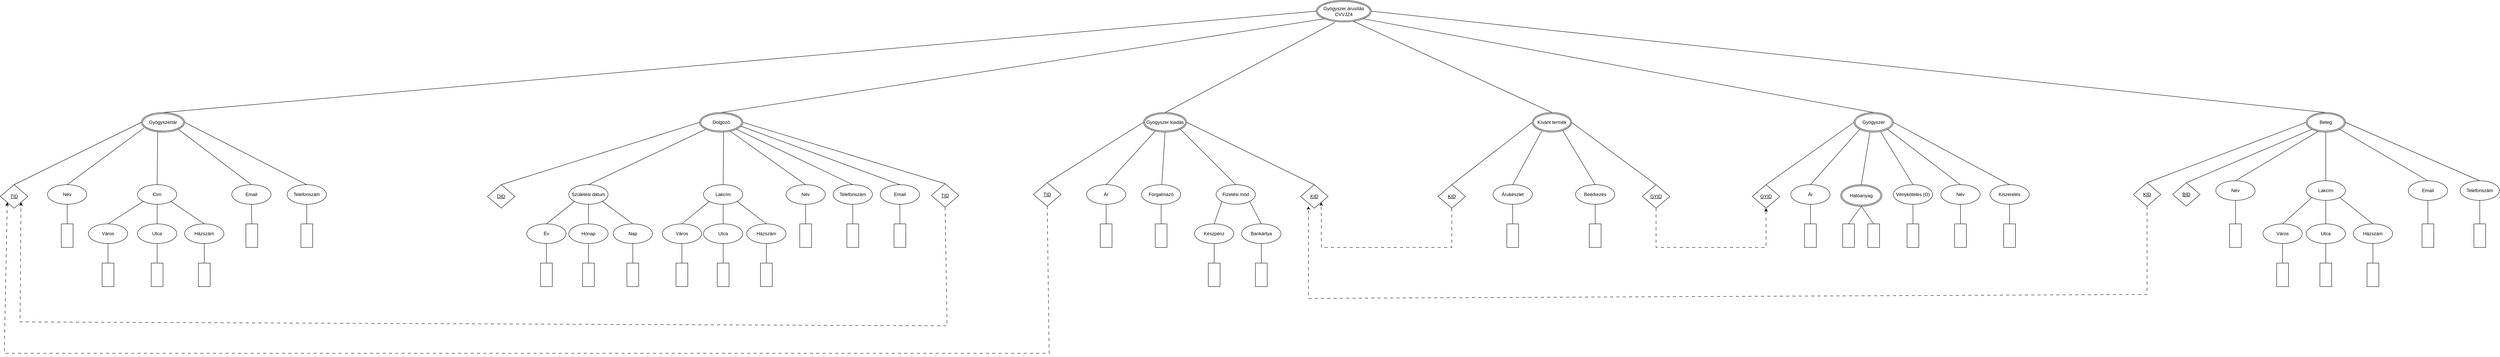<mxfile version="22.1.7" type="device">
  <diagram name="1 oldal" id="8LkljUQhf0ylwQG0Ks6U">
    <mxGraphModel dx="4653" dy="1933" grid="1" gridSize="10" guides="1" tooltips="1" connect="1" arrows="1" fold="1" page="1" pageScale="1" pageWidth="827" pageHeight="1169" math="0" shadow="0">
      <root>
        <mxCell id="0" />
        <mxCell id="1" parent="0" />
        <mxCell id="NftbI0_6HgrcF7RBl20k-10" value="&lt;u&gt;TID&lt;/u&gt;" style="rhombus;whiteSpace=wrap;html=1;" parent="1" vertex="1">
          <mxGeometry x="-2590" y="-400" width="70" height="60" as="geometry" />
        </mxCell>
        <mxCell id="NftbI0_6HgrcF7RBl20k-12" value="" style="endArrow=none;html=1;rounded=0;entryX=0;entryY=0.5;entryDx=0;entryDy=0;exitX=0.5;exitY=0;exitDx=0;exitDy=0;" parent="1" source="NftbI0_6HgrcF7RBl20k-10" target="2uku2zwoGmsb806yWQ0h-8" edge="1">
          <mxGeometry width="50" height="50" relative="1" as="geometry">
            <mxPoint x="-2180" y="-355" as="sourcePoint" />
            <mxPoint x="-2141" y="-782.5" as="targetPoint" />
          </mxGeometry>
        </mxCell>
        <mxCell id="NftbI0_6HgrcF7RBl20k-13" value="Név" style="ellipse;whiteSpace=wrap;html=1;" parent="1" vertex="1">
          <mxGeometry x="-2470" y="-400" width="100" height="50" as="geometry" />
        </mxCell>
        <mxCell id="NftbI0_6HgrcF7RBl20k-14" value="" style="endArrow=none;html=1;rounded=0;entryX=0.059;entryY=0.79;entryDx=0;entryDy=0;exitX=0.5;exitY=0;exitDx=0;exitDy=0;entryPerimeter=0;" parent="1" source="NftbI0_6HgrcF7RBl20k-13" target="2uku2zwoGmsb806yWQ0h-8" edge="1">
          <mxGeometry width="50" height="50" relative="1" as="geometry">
            <mxPoint x="-2180" y="-355" as="sourcePoint" />
            <mxPoint x="-2120.497" y="-763.055" as="targetPoint" />
          </mxGeometry>
        </mxCell>
        <mxCell id="NftbI0_6HgrcF7RBl20k-15" value="" style="rounded=0;whiteSpace=wrap;html=1;" parent="1" vertex="1">
          <mxGeometry x="-2435" y="-300" width="30" height="60" as="geometry" />
        </mxCell>
        <mxCell id="NftbI0_6HgrcF7RBl20k-16" value="" style="endArrow=none;html=1;rounded=0;entryX=0.5;entryY=1;entryDx=0;entryDy=0;exitX=0.5;exitY=0;exitDx=0;exitDy=0;" parent="1" source="NftbI0_6HgrcF7RBl20k-15" target="NftbI0_6HgrcF7RBl20k-13" edge="1">
          <mxGeometry width="50" height="50" relative="1" as="geometry">
            <mxPoint x="-2285" y="-220" as="sourcePoint" />
            <mxPoint x="-2235" y="-270" as="targetPoint" />
          </mxGeometry>
        </mxCell>
        <mxCell id="NftbI0_6HgrcF7RBl20k-17" value="Cím" style="ellipse;whiteSpace=wrap;html=1;" parent="1" vertex="1">
          <mxGeometry x="-2241" y="-400" width="100" height="50" as="geometry" />
        </mxCell>
        <mxCell id="NftbI0_6HgrcF7RBl20k-18" value="" style="endArrow=none;html=1;rounded=0;exitX=0.5;exitY=0;exitDx=0;exitDy=0;entryX=0.377;entryY=0.99;entryDx=0;entryDy=0;entryPerimeter=0;" parent="1" source="NftbI0_6HgrcF7RBl20k-17" target="2uku2zwoGmsb806yWQ0h-8" edge="1">
          <mxGeometry width="50" height="50" relative="1" as="geometry">
            <mxPoint x="-2120" y="-335" as="sourcePoint" />
            <mxPoint x="-2079.563" y="-755.207" as="targetPoint" />
          </mxGeometry>
        </mxCell>
        <mxCell id="NftbI0_6HgrcF7RBl20k-19" value="Házszám" style="ellipse;whiteSpace=wrap;html=1;" parent="1" vertex="1">
          <mxGeometry x="-2121" y="-300" width="100" height="50" as="geometry" />
        </mxCell>
        <mxCell id="NftbI0_6HgrcF7RBl20k-20" value="Utca" style="ellipse;whiteSpace=wrap;html=1;" parent="1" vertex="1">
          <mxGeometry x="-2241" y="-300" width="100" height="50" as="geometry" />
        </mxCell>
        <mxCell id="NftbI0_6HgrcF7RBl20k-21" value="Város" style="ellipse;whiteSpace=wrap;html=1;" parent="1" vertex="1">
          <mxGeometry x="-2366" y="-300" width="100" height="50" as="geometry" />
        </mxCell>
        <mxCell id="NftbI0_6HgrcF7RBl20k-22" value="" style="endArrow=none;html=1;rounded=0;entryX=0;entryY=1;entryDx=0;entryDy=0;exitX=0.5;exitY=0;exitDx=0;exitDy=0;" parent="1" source="NftbI0_6HgrcF7RBl20k-21" target="NftbI0_6HgrcF7RBl20k-17" edge="1">
          <mxGeometry width="50" height="50" relative="1" as="geometry">
            <mxPoint x="-2191" y="-230" as="sourcePoint" />
            <mxPoint x="-2141" y="-280" as="targetPoint" />
          </mxGeometry>
        </mxCell>
        <mxCell id="NftbI0_6HgrcF7RBl20k-23" value="" style="endArrow=none;html=1;rounded=0;entryX=1;entryY=1;entryDx=0;entryDy=0;exitX=0.5;exitY=0;exitDx=0;exitDy=0;" parent="1" source="NftbI0_6HgrcF7RBl20k-19" target="NftbI0_6HgrcF7RBl20k-17" edge="1">
          <mxGeometry width="50" height="50" relative="1" as="geometry">
            <mxPoint x="-2191" y="-230" as="sourcePoint" />
            <mxPoint x="-2141" y="-280" as="targetPoint" />
          </mxGeometry>
        </mxCell>
        <mxCell id="NftbI0_6HgrcF7RBl20k-24" value="" style="endArrow=none;html=1;rounded=0;entryX=0.5;entryY=1;entryDx=0;entryDy=0;exitX=0.5;exitY=0;exitDx=0;exitDy=0;" parent="1" source="NftbI0_6HgrcF7RBl20k-20" target="NftbI0_6HgrcF7RBl20k-17" edge="1">
          <mxGeometry width="50" height="50" relative="1" as="geometry">
            <mxPoint x="-2191" y="-230" as="sourcePoint" />
            <mxPoint x="-2141" y="-280" as="targetPoint" />
          </mxGeometry>
        </mxCell>
        <mxCell id="NftbI0_6HgrcF7RBl20k-25" value="" style="rounded=0;whiteSpace=wrap;html=1;" parent="1" vertex="1">
          <mxGeometry x="-2331" y="-200" width="30" height="60" as="geometry" />
        </mxCell>
        <mxCell id="NftbI0_6HgrcF7RBl20k-26" value="" style="rounded=0;whiteSpace=wrap;html=1;" parent="1" vertex="1">
          <mxGeometry x="-2086" y="-200" width="30" height="60" as="geometry" />
        </mxCell>
        <mxCell id="NftbI0_6HgrcF7RBl20k-27" value="" style="rounded=0;whiteSpace=wrap;html=1;" parent="1" vertex="1">
          <mxGeometry x="-2206" y="-200" width="30" height="60" as="geometry" />
        </mxCell>
        <mxCell id="NftbI0_6HgrcF7RBl20k-28" value="" style="endArrow=none;html=1;rounded=0;exitX=0.5;exitY=0;exitDx=0;exitDy=0;entryX=0.5;entryY=1;entryDx=0;entryDy=0;" parent="1" source="NftbI0_6HgrcF7RBl20k-25" target="NftbI0_6HgrcF7RBl20k-21" edge="1">
          <mxGeometry width="50" height="50" relative="1" as="geometry">
            <mxPoint x="-2191" y="-230" as="sourcePoint" />
            <mxPoint x="-2141" y="-280" as="targetPoint" />
          </mxGeometry>
        </mxCell>
        <mxCell id="NftbI0_6HgrcF7RBl20k-29" value="" style="endArrow=none;html=1;rounded=0;exitX=0.5;exitY=0;exitDx=0;exitDy=0;entryX=0.5;entryY=1;entryDx=0;entryDy=0;" parent="1" source="NftbI0_6HgrcF7RBl20k-27" target="NftbI0_6HgrcF7RBl20k-20" edge="1">
          <mxGeometry width="50" height="50" relative="1" as="geometry">
            <mxPoint x="-2191" y="-230" as="sourcePoint" />
            <mxPoint x="-2141" y="-280" as="targetPoint" />
          </mxGeometry>
        </mxCell>
        <mxCell id="NftbI0_6HgrcF7RBl20k-30" value="" style="endArrow=none;html=1;rounded=0;entryX=0.5;entryY=1;entryDx=0;entryDy=0;exitX=0.5;exitY=0;exitDx=0;exitDy=0;" parent="1" source="NftbI0_6HgrcF7RBl20k-26" target="NftbI0_6HgrcF7RBl20k-19" edge="1">
          <mxGeometry width="50" height="50" relative="1" as="geometry">
            <mxPoint x="-2191" y="-230" as="sourcePoint" />
            <mxPoint x="-2141" y="-280" as="targetPoint" />
          </mxGeometry>
        </mxCell>
        <mxCell id="NftbI0_6HgrcF7RBl20k-31" value="Email" style="ellipse;whiteSpace=wrap;html=1;" parent="1" vertex="1">
          <mxGeometry x="-2001" y="-400" width="100" height="50" as="geometry" />
        </mxCell>
        <mxCell id="NftbI0_6HgrcF7RBl20k-32" value="" style="rounded=0;whiteSpace=wrap;html=1;" parent="1" vertex="1">
          <mxGeometry x="-1965" y="-300" width="30" height="60" as="geometry" />
        </mxCell>
        <mxCell id="NftbI0_6HgrcF7RBl20k-33" value="" style="endArrow=none;html=1;rounded=0;entryX=0.5;entryY=1;entryDx=0;entryDy=0;exitX=0.5;exitY=0;exitDx=0;exitDy=0;" parent="1" source="NftbI0_6HgrcF7RBl20k-32" target="NftbI0_6HgrcF7RBl20k-31" edge="1">
          <mxGeometry width="50" height="50" relative="1" as="geometry">
            <mxPoint x="-2110" y="-360" as="sourcePoint" />
            <mxPoint x="-2060" y="-410" as="targetPoint" />
          </mxGeometry>
        </mxCell>
        <mxCell id="NftbI0_6HgrcF7RBl20k-34" value="" style="endArrow=none;html=1;rounded=0;entryX=1;entryY=1;entryDx=0;entryDy=0;exitX=0.5;exitY=0;exitDx=0;exitDy=0;" parent="1" source="NftbI0_6HgrcF7RBl20k-31" target="2uku2zwoGmsb806yWQ0h-8" edge="1">
          <mxGeometry width="50" height="50" relative="1" as="geometry">
            <mxPoint x="-1990" y="-355" as="sourcePoint" />
            <mxPoint x="-2021.503" y="-763.055" as="targetPoint" />
          </mxGeometry>
        </mxCell>
        <mxCell id="NftbI0_6HgrcF7RBl20k-35" value="Telefonszám" style="ellipse;whiteSpace=wrap;html=1;" parent="1" vertex="1">
          <mxGeometry x="-1860" y="-400" width="100" height="50" as="geometry" />
        </mxCell>
        <mxCell id="NftbI0_6HgrcF7RBl20k-36" value="" style="rounded=0;whiteSpace=wrap;html=1;" parent="1" vertex="1">
          <mxGeometry x="-1825" y="-300" width="30" height="60" as="geometry" />
        </mxCell>
        <mxCell id="NftbI0_6HgrcF7RBl20k-37" value="" style="endArrow=none;html=1;rounded=0;entryX=0.5;entryY=1;entryDx=0;entryDy=0;exitX=0.5;exitY=0;exitDx=0;exitDy=0;" parent="1" source="NftbI0_6HgrcF7RBl20k-36" target="NftbI0_6HgrcF7RBl20k-35" edge="1">
          <mxGeometry width="50" height="50" relative="1" as="geometry">
            <mxPoint x="-1970" y="-360" as="sourcePoint" />
            <mxPoint x="-1920" y="-410" as="targetPoint" />
          </mxGeometry>
        </mxCell>
        <mxCell id="NftbI0_6HgrcF7RBl20k-38" value="" style="endArrow=none;html=1;rounded=0;exitX=0.5;exitY=0;exitDx=0;exitDy=0;entryX=1;entryY=0.5;entryDx=0;entryDy=0;" parent="1" source="NftbI0_6HgrcF7RBl20k-35" target="2uku2zwoGmsb806yWQ0h-8" edge="1">
          <mxGeometry width="50" height="50" relative="1" as="geometry">
            <mxPoint x="-1820" y="-390" as="sourcePoint" />
            <mxPoint x="-2001" y="-782.5" as="targetPoint" />
          </mxGeometry>
        </mxCell>
        <mxCell id="NftbI0_6HgrcF7RBl20k-66" value="&lt;u&gt;DID&lt;/u&gt;" style="rhombus;whiteSpace=wrap;html=1;" parent="1" vertex="1">
          <mxGeometry x="-1350" y="-400" width="70" height="60" as="geometry" />
        </mxCell>
        <mxCell id="NftbI0_6HgrcF7RBl20k-67" value="Születési dátum" style="ellipse;whiteSpace=wrap;html=1;" parent="1" vertex="1">
          <mxGeometry x="-1143" y="-400" width="100" height="50" as="geometry" />
        </mxCell>
        <mxCell id="NftbI0_6HgrcF7RBl20k-68" value="Nap" style="ellipse;whiteSpace=wrap;html=1;" parent="1" vertex="1">
          <mxGeometry x="-1030" y="-300" width="100" height="50" as="geometry" />
        </mxCell>
        <mxCell id="NftbI0_6HgrcF7RBl20k-69" value="Hónap" style="ellipse;whiteSpace=wrap;html=1;" parent="1" vertex="1">
          <mxGeometry x="-1143" y="-300" width="100" height="50" as="geometry" />
        </mxCell>
        <mxCell id="NftbI0_6HgrcF7RBl20k-70" value="Év" style="ellipse;whiteSpace=wrap;html=1;" parent="1" vertex="1">
          <mxGeometry x="-1250" y="-300" width="100" height="50" as="geometry" />
        </mxCell>
        <mxCell id="NftbI0_6HgrcF7RBl20k-71" value="" style="endArrow=none;html=1;rounded=0;entryX=0.5;entryY=1;entryDx=0;entryDy=0;exitX=0.5;exitY=0;exitDx=0;exitDy=0;" parent="1" source="NftbI0_6HgrcF7RBl20k-77" target="NftbI0_6HgrcF7RBl20k-68" edge="1">
          <mxGeometry width="50" height="50" relative="1" as="geometry">
            <mxPoint x="-1073" y="-393.5" as="sourcePoint" />
            <mxPoint x="-1023" y="-443.5" as="targetPoint" />
          </mxGeometry>
        </mxCell>
        <mxCell id="NftbI0_6HgrcF7RBl20k-72" value="" style="endArrow=none;html=1;rounded=0;entryX=0;entryY=1;entryDx=0;entryDy=0;exitX=0.5;exitY=0;exitDx=0;exitDy=0;" parent="1" source="NftbI0_6HgrcF7RBl20k-70" target="NftbI0_6HgrcF7RBl20k-67" edge="1">
          <mxGeometry width="50" height="50" relative="1" as="geometry">
            <mxPoint x="-1073" y="-393.5" as="sourcePoint" />
            <mxPoint x="-1023" y="-443.5" as="targetPoint" />
          </mxGeometry>
        </mxCell>
        <mxCell id="NftbI0_6HgrcF7RBl20k-73" value="" style="endArrow=none;html=1;rounded=0;entryX=1;entryY=1;entryDx=0;entryDy=0;exitX=0.5;exitY=0;exitDx=0;exitDy=0;" parent="1" source="NftbI0_6HgrcF7RBl20k-68" target="NftbI0_6HgrcF7RBl20k-67" edge="1">
          <mxGeometry width="50" height="50" relative="1" as="geometry">
            <mxPoint x="-1073" y="-393.5" as="sourcePoint" />
            <mxPoint x="-1023" y="-443.5" as="targetPoint" />
          </mxGeometry>
        </mxCell>
        <mxCell id="NftbI0_6HgrcF7RBl20k-74" value="" style="endArrow=none;html=1;rounded=0;entryX=0.5;entryY=1;entryDx=0;entryDy=0;" parent="1" source="NftbI0_6HgrcF7RBl20k-69" target="NftbI0_6HgrcF7RBl20k-67" edge="1">
          <mxGeometry width="50" height="50" relative="1" as="geometry">
            <mxPoint x="-1073" y="-393.5" as="sourcePoint" />
            <mxPoint x="-1023" y="-443.5" as="targetPoint" />
          </mxGeometry>
        </mxCell>
        <mxCell id="NftbI0_6HgrcF7RBl20k-75" value="" style="rounded=0;whiteSpace=wrap;html=1;" parent="1" vertex="1">
          <mxGeometry x="-1215" y="-200" width="30" height="60" as="geometry" />
        </mxCell>
        <mxCell id="NftbI0_6HgrcF7RBl20k-76" value="" style="rounded=0;whiteSpace=wrap;html=1;" parent="1" vertex="1">
          <mxGeometry x="-1108" y="-200" width="30" height="60" as="geometry" />
        </mxCell>
        <mxCell id="NftbI0_6HgrcF7RBl20k-77" value="" style="rounded=0;whiteSpace=wrap;html=1;" parent="1" vertex="1">
          <mxGeometry x="-995" y="-200" width="30" height="60" as="geometry" />
        </mxCell>
        <mxCell id="NftbI0_6HgrcF7RBl20k-78" value="" style="endArrow=none;html=1;rounded=0;entryX=0.5;entryY=1;entryDx=0;entryDy=0;exitX=0.5;exitY=0;exitDx=0;exitDy=0;" parent="1" source="NftbI0_6HgrcF7RBl20k-76" target="NftbI0_6HgrcF7RBl20k-69" edge="1">
          <mxGeometry width="50" height="50" relative="1" as="geometry">
            <mxPoint x="-1023" y="-268.5" as="sourcePoint" />
            <mxPoint x="-1023" y="-313.5" as="targetPoint" />
          </mxGeometry>
        </mxCell>
        <mxCell id="NftbI0_6HgrcF7RBl20k-79" value="" style="endArrow=none;html=1;rounded=0;entryX=0.5;entryY=1;entryDx=0;entryDy=0;exitX=0.5;exitY=0;exitDx=0;exitDy=0;" parent="1" source="NftbI0_6HgrcF7RBl20k-75" target="NftbI0_6HgrcF7RBl20k-70" edge="1">
          <mxGeometry width="50" height="50" relative="1" as="geometry">
            <mxPoint x="-1023" y="-268.5" as="sourcePoint" />
            <mxPoint x="-1023" y="-313.5" as="targetPoint" />
          </mxGeometry>
        </mxCell>
        <mxCell id="NftbI0_6HgrcF7RBl20k-80" value="" style="endArrow=none;html=1;rounded=0;entryX=0;entryY=1;entryDx=0;entryDy=0;exitX=0.5;exitY=0;exitDx=0;exitDy=0;" parent="1" source="NftbI0_6HgrcF7RBl20k-67" target="2uku2zwoGmsb806yWQ0h-7" edge="1">
          <mxGeometry width="50" height="50" relative="1" as="geometry">
            <mxPoint x="-1030" y="-412.5" as="sourcePoint" />
            <mxPoint x="-869.497" y="-763.055" as="targetPoint" />
          </mxGeometry>
        </mxCell>
        <mxCell id="NftbI0_6HgrcF7RBl20k-81" value="" style="endArrow=none;html=1;rounded=0;entryX=0;entryY=0.5;entryDx=0;entryDy=0;exitX=0.5;exitY=0;exitDx=0;exitDy=0;" parent="1" source="NftbI0_6HgrcF7RBl20k-66" target="2uku2zwoGmsb806yWQ0h-7" edge="1">
          <mxGeometry width="50" height="50" relative="1" as="geometry">
            <mxPoint x="-1030" y="-412.5" as="sourcePoint" />
            <mxPoint x="-886.08" y="-777.165" as="targetPoint" />
          </mxGeometry>
        </mxCell>
        <mxCell id="NftbI0_6HgrcF7RBl20k-82" value="Név" style="ellipse;whiteSpace=wrap;html=1;" parent="1" vertex="1">
          <mxGeometry x="-590" y="-400" width="100" height="50" as="geometry" />
        </mxCell>
        <mxCell id="NftbI0_6HgrcF7RBl20k-83" value="" style="rounded=0;whiteSpace=wrap;html=1;" parent="1" vertex="1">
          <mxGeometry x="-555" y="-300" width="30" height="60" as="geometry" />
        </mxCell>
        <mxCell id="NftbI0_6HgrcF7RBl20k-84" value="" style="endArrow=none;html=1;rounded=0;entryX=0.5;entryY=1;entryDx=0;entryDy=0;exitX=0.5;exitY=0;exitDx=0;exitDy=0;" parent="1" source="NftbI0_6HgrcF7RBl20k-83" target="NftbI0_6HgrcF7RBl20k-82" edge="1">
          <mxGeometry width="50" height="50" relative="1" as="geometry">
            <mxPoint x="-920" y="-442.5" as="sourcePoint" />
            <mxPoint x="-870" y="-492.5" as="targetPoint" />
          </mxGeometry>
        </mxCell>
        <mxCell id="NftbI0_6HgrcF7RBl20k-85" value="" style="endArrow=none;html=1;rounded=0;entryX=0.7;entryY=0.94;entryDx=0;entryDy=0;entryPerimeter=0;exitX=0.5;exitY=0;exitDx=0;exitDy=0;" parent="1" source="NftbI0_6HgrcF7RBl20k-82" target="2uku2zwoGmsb806yWQ0h-7" edge="1">
          <mxGeometry width="50" height="50" relative="1" as="geometry">
            <mxPoint x="-1050" y="-482.5" as="sourcePoint" />
            <mxPoint x="-786.12" y="-760.555" as="targetPoint" />
          </mxGeometry>
        </mxCell>
        <mxCell id="NftbI0_6HgrcF7RBl20k-86" value="Email" style="ellipse;whiteSpace=wrap;html=1;" parent="1" vertex="1">
          <mxGeometry x="-350" y="-400" width="100" height="50" as="geometry" />
        </mxCell>
        <mxCell id="NftbI0_6HgrcF7RBl20k-87" value="" style="rounded=0;whiteSpace=wrap;html=1;" parent="1" vertex="1">
          <mxGeometry x="-315" y="-300" width="30" height="60" as="geometry" />
        </mxCell>
        <mxCell id="NftbI0_6HgrcF7RBl20k-88" value="" style="endArrow=none;html=1;rounded=0;entryX=0.5;entryY=1;entryDx=0;entryDy=0;exitX=0.5;exitY=0;exitDx=0;exitDy=0;" parent="1" source="NftbI0_6HgrcF7RBl20k-87" target="NftbI0_6HgrcF7RBl20k-86" edge="1">
          <mxGeometry width="50" height="50" relative="1" as="geometry">
            <mxPoint x="-910" y="-432.5" as="sourcePoint" />
            <mxPoint x="-860" y="-482.5" as="targetPoint" />
          </mxGeometry>
        </mxCell>
        <mxCell id="NftbI0_6HgrcF7RBl20k-89" value="Telefonszám" style="ellipse;whiteSpace=wrap;html=1;" parent="1" vertex="1">
          <mxGeometry x="-470" y="-400" width="100" height="50" as="geometry" />
        </mxCell>
        <mxCell id="NftbI0_6HgrcF7RBl20k-90" value="" style="rounded=0;whiteSpace=wrap;html=1;" parent="1" vertex="1">
          <mxGeometry x="-435" y="-300" width="30" height="60" as="geometry" />
        </mxCell>
        <mxCell id="NftbI0_6HgrcF7RBl20k-91" value="" style="endArrow=none;html=1;rounded=0;entryX=0.5;entryY=1;entryDx=0;entryDy=0;exitX=0.5;exitY=0;exitDx=0;exitDy=0;" parent="1" source="NftbI0_6HgrcF7RBl20k-90" target="NftbI0_6HgrcF7RBl20k-89" edge="1">
          <mxGeometry width="50" height="50" relative="1" as="geometry">
            <mxPoint x="-800" y="-446.5" as="sourcePoint" />
            <mxPoint x="-750" y="-496.5" as="targetPoint" />
          </mxGeometry>
        </mxCell>
        <mxCell id="NftbI0_6HgrcF7RBl20k-92" value="" style="endArrow=none;html=1;rounded=0;entryX=1;entryY=1;entryDx=0;entryDy=0;exitX=0.5;exitY=0;exitDx=0;exitDy=0;" parent="1" source="NftbI0_6HgrcF7RBl20k-89" target="2uku2zwoGmsb806yWQ0h-7" edge="1">
          <mxGeometry width="50" height="50" relative="1" as="geometry">
            <mxPoint x="-750" y="-522.5" as="sourcePoint" />
            <mxPoint x="-763.86" y="-767.43" as="targetPoint" />
          </mxGeometry>
        </mxCell>
        <mxCell id="NftbI0_6HgrcF7RBl20k-94" value="" style="endArrow=none;html=1;rounded=0;exitX=0.5;exitY=0;exitDx=0;exitDy=0;entryX=0.95;entryY=0.69;entryDx=0;entryDy=0;entryPerimeter=0;" parent="1" source="NftbI0_6HgrcF7RBl20k-86" target="2uku2zwoGmsb806yWQ0h-7" edge="1">
          <mxGeometry width="50" height="50" relative="1" as="geometry">
            <mxPoint x="-750" y="-502.5" as="sourcePoint" />
            <mxPoint x="-750.0" y="-782.5" as="targetPoint" />
          </mxGeometry>
        </mxCell>
        <mxCell id="NftbI0_6HgrcF7RBl20k-95" value="Lakcím" style="ellipse;whiteSpace=wrap;html=1;" parent="1" vertex="1">
          <mxGeometry x="-800" y="-400" width="100" height="50" as="geometry" />
        </mxCell>
        <mxCell id="NftbI0_6HgrcF7RBl20k-96" value="Házszám" style="ellipse;whiteSpace=wrap;html=1;" parent="1" vertex="1">
          <mxGeometry x="-690" y="-300" width="100" height="50" as="geometry" />
        </mxCell>
        <mxCell id="NftbI0_6HgrcF7RBl20k-97" value="Utca" style="ellipse;whiteSpace=wrap;html=1;" parent="1" vertex="1">
          <mxGeometry x="-800" y="-300" width="100" height="50" as="geometry" />
        </mxCell>
        <mxCell id="NftbI0_6HgrcF7RBl20k-98" value="Város" style="ellipse;whiteSpace=wrap;html=1;" parent="1" vertex="1">
          <mxGeometry x="-905" y="-300" width="100" height="50" as="geometry" />
        </mxCell>
        <mxCell id="NftbI0_6HgrcF7RBl20k-99" value="" style="endArrow=none;html=1;rounded=0;entryX=0;entryY=1;entryDx=0;entryDy=0;exitX=0.5;exitY=0;exitDx=0;exitDy=0;" parent="1" source="NftbI0_6HgrcF7RBl20k-98" target="NftbI0_6HgrcF7RBl20k-95" edge="1">
          <mxGeometry width="50" height="50" relative="1" as="geometry">
            <mxPoint x="-795" y="-306" as="sourcePoint" />
            <mxPoint x="-745" y="-356" as="targetPoint" />
          </mxGeometry>
        </mxCell>
        <mxCell id="NftbI0_6HgrcF7RBl20k-100" value="" style="endArrow=none;html=1;rounded=0;entryX=1;entryY=1;entryDx=0;entryDy=0;exitX=0.5;exitY=0;exitDx=0;exitDy=0;" parent="1" source="NftbI0_6HgrcF7RBl20k-96" target="NftbI0_6HgrcF7RBl20k-95" edge="1">
          <mxGeometry width="50" height="50" relative="1" as="geometry">
            <mxPoint x="-795" y="-306" as="sourcePoint" />
            <mxPoint x="-745" y="-356" as="targetPoint" />
          </mxGeometry>
        </mxCell>
        <mxCell id="NftbI0_6HgrcF7RBl20k-101" value="" style="endArrow=none;html=1;rounded=0;entryX=0.5;entryY=1;entryDx=0;entryDy=0;exitX=0.5;exitY=0;exitDx=0;exitDy=0;" parent="1" source="NftbI0_6HgrcF7RBl20k-97" target="NftbI0_6HgrcF7RBl20k-95" edge="1">
          <mxGeometry width="50" height="50" relative="1" as="geometry">
            <mxPoint x="-795" y="-306" as="sourcePoint" />
            <mxPoint x="-745" y="-356" as="targetPoint" />
          </mxGeometry>
        </mxCell>
        <mxCell id="NftbI0_6HgrcF7RBl20k-102" value="" style="rounded=0;whiteSpace=wrap;html=1;" parent="1" vertex="1">
          <mxGeometry x="-870" y="-200" width="30" height="60" as="geometry" />
        </mxCell>
        <mxCell id="NftbI0_6HgrcF7RBl20k-103" value="" style="rounded=0;whiteSpace=wrap;html=1;" parent="1" vertex="1">
          <mxGeometry x="-655" y="-200" width="30" height="60" as="geometry" />
        </mxCell>
        <mxCell id="NftbI0_6HgrcF7RBl20k-104" value="" style="rounded=0;whiteSpace=wrap;html=1;" parent="1" vertex="1">
          <mxGeometry x="-765" y="-200" width="30" height="60" as="geometry" />
        </mxCell>
        <mxCell id="NftbI0_6HgrcF7RBl20k-105" value="" style="endArrow=none;html=1;rounded=0;exitX=0.5;exitY=0;exitDx=0;exitDy=0;entryX=0.5;entryY=1;entryDx=0;entryDy=0;" parent="1" source="NftbI0_6HgrcF7RBl20k-102" target="NftbI0_6HgrcF7RBl20k-98" edge="1">
          <mxGeometry width="50" height="50" relative="1" as="geometry">
            <mxPoint x="-795" y="-306" as="sourcePoint" />
            <mxPoint x="-745" y="-356" as="targetPoint" />
          </mxGeometry>
        </mxCell>
        <mxCell id="NftbI0_6HgrcF7RBl20k-106" value="" style="endArrow=none;html=1;rounded=0;exitX=0.5;exitY=0;exitDx=0;exitDy=0;entryX=0.5;entryY=1;entryDx=0;entryDy=0;" parent="1" source="NftbI0_6HgrcF7RBl20k-104" target="NftbI0_6HgrcF7RBl20k-97" edge="1">
          <mxGeometry width="50" height="50" relative="1" as="geometry">
            <mxPoint x="-795" y="-306" as="sourcePoint" />
            <mxPoint x="-745" y="-356" as="targetPoint" />
          </mxGeometry>
        </mxCell>
        <mxCell id="NftbI0_6HgrcF7RBl20k-107" value="" style="endArrow=none;html=1;rounded=0;entryX=0.5;entryY=1;entryDx=0;entryDy=0;exitX=0.5;exitY=0;exitDx=0;exitDy=0;" parent="1" source="NftbI0_6HgrcF7RBl20k-103" target="NftbI0_6HgrcF7RBl20k-96" edge="1">
          <mxGeometry width="50" height="50" relative="1" as="geometry">
            <mxPoint x="-795" y="-306" as="sourcePoint" />
            <mxPoint x="-745" y="-356" as="targetPoint" />
          </mxGeometry>
        </mxCell>
        <mxCell id="NftbI0_6HgrcF7RBl20k-108" value="" style="endArrow=none;html=1;rounded=0;entryX=0.556;entryY=0.973;entryDx=0;entryDy=0;exitX=0.5;exitY=0;exitDx=0;exitDy=0;entryPerimeter=0;" parent="1" source="NftbI0_6HgrcF7RBl20k-95" target="2uku2zwoGmsb806yWQ0h-7" edge="1">
          <mxGeometry width="50" height="50" relative="1" as="geometry">
            <mxPoint x="-720" y="-412.5" as="sourcePoint" />
            <mxPoint x="-799.84" y="-757.145" as="targetPoint" />
          </mxGeometry>
        </mxCell>
        <mxCell id="NftbI0_6HgrcF7RBl20k-109" value="Lakcím" style="ellipse;whiteSpace=wrap;html=1;" parent="1" vertex="1">
          <mxGeometry x="3280" y="-410" width="100" height="50" as="geometry" />
        </mxCell>
        <mxCell id="NftbI0_6HgrcF7RBl20k-110" value="Házszám" style="ellipse;whiteSpace=wrap;html=1;" parent="1" vertex="1">
          <mxGeometry x="3400" y="-300" width="100" height="50" as="geometry" />
        </mxCell>
        <mxCell id="NftbI0_6HgrcF7RBl20k-111" value="Utca" style="ellipse;whiteSpace=wrap;html=1;" parent="1" vertex="1">
          <mxGeometry x="3280" y="-300" width="100" height="50" as="geometry" />
        </mxCell>
        <mxCell id="NftbI0_6HgrcF7RBl20k-112" value="Város" style="ellipse;whiteSpace=wrap;html=1;" parent="1" vertex="1">
          <mxGeometry x="3170" y="-300" width="100" height="50" as="geometry" />
        </mxCell>
        <mxCell id="NftbI0_6HgrcF7RBl20k-113" value="" style="endArrow=none;html=1;rounded=0;entryX=0;entryY=1;entryDx=0;entryDy=0;exitX=0.5;exitY=0;exitDx=0;exitDy=0;" parent="1" source="NftbI0_6HgrcF7RBl20k-112" target="NftbI0_6HgrcF7RBl20k-109" edge="1">
          <mxGeometry width="50" height="50" relative="1" as="geometry">
            <mxPoint x="3450" y="-565" as="sourcePoint" />
            <mxPoint x="3500" y="-615" as="targetPoint" />
          </mxGeometry>
        </mxCell>
        <mxCell id="NftbI0_6HgrcF7RBl20k-114" value="" style="endArrow=none;html=1;rounded=0;entryX=1;entryY=1;entryDx=0;entryDy=0;exitX=0.5;exitY=0;exitDx=0;exitDy=0;" parent="1" source="NftbI0_6HgrcF7RBl20k-110" target="NftbI0_6HgrcF7RBl20k-109" edge="1">
          <mxGeometry width="50" height="50" relative="1" as="geometry">
            <mxPoint x="3450" y="-565" as="sourcePoint" />
            <mxPoint x="3500" y="-615" as="targetPoint" />
          </mxGeometry>
        </mxCell>
        <mxCell id="NftbI0_6HgrcF7RBl20k-115" value="" style="endArrow=none;html=1;rounded=0;entryX=0.5;entryY=1;entryDx=0;entryDy=0;exitX=0.5;exitY=0;exitDx=0;exitDy=0;" parent="1" source="NftbI0_6HgrcF7RBl20k-111" target="NftbI0_6HgrcF7RBl20k-109" edge="1">
          <mxGeometry width="50" height="50" relative="1" as="geometry">
            <mxPoint x="3450" y="-565" as="sourcePoint" />
            <mxPoint x="3500" y="-615" as="targetPoint" />
          </mxGeometry>
        </mxCell>
        <mxCell id="NftbI0_6HgrcF7RBl20k-116" value="" style="rounded=0;whiteSpace=wrap;html=1;" parent="1" vertex="1">
          <mxGeometry x="3205" y="-200" width="30" height="60" as="geometry" />
        </mxCell>
        <mxCell id="NftbI0_6HgrcF7RBl20k-117" value="" style="rounded=0;whiteSpace=wrap;html=1;" parent="1" vertex="1">
          <mxGeometry x="3435" y="-200" width="30" height="60" as="geometry" />
        </mxCell>
        <mxCell id="NftbI0_6HgrcF7RBl20k-118" value="" style="rounded=0;whiteSpace=wrap;html=1;" parent="1" vertex="1">
          <mxGeometry x="3315" y="-200" width="30" height="60" as="geometry" />
        </mxCell>
        <mxCell id="NftbI0_6HgrcF7RBl20k-119" value="" style="endArrow=none;html=1;rounded=0;exitX=0.5;exitY=0;exitDx=0;exitDy=0;entryX=0.5;entryY=1;entryDx=0;entryDy=0;" parent="1" source="NftbI0_6HgrcF7RBl20k-116" target="NftbI0_6HgrcF7RBl20k-112" edge="1">
          <mxGeometry width="50" height="50" relative="1" as="geometry">
            <mxPoint x="3450" y="-565" as="sourcePoint" />
            <mxPoint x="3500" y="-615" as="targetPoint" />
          </mxGeometry>
        </mxCell>
        <mxCell id="NftbI0_6HgrcF7RBl20k-120" value="" style="endArrow=none;html=1;rounded=0;exitX=0.5;exitY=0;exitDx=0;exitDy=0;entryX=0.5;entryY=1;entryDx=0;entryDy=0;" parent="1" source="NftbI0_6HgrcF7RBl20k-118" target="NftbI0_6HgrcF7RBl20k-111" edge="1">
          <mxGeometry width="50" height="50" relative="1" as="geometry">
            <mxPoint x="3450" y="-565" as="sourcePoint" />
            <mxPoint x="3500" y="-615" as="targetPoint" />
          </mxGeometry>
        </mxCell>
        <mxCell id="NftbI0_6HgrcF7RBl20k-121" value="" style="endArrow=none;html=1;rounded=0;entryX=0.5;entryY=1;entryDx=0;entryDy=0;exitX=0.5;exitY=0;exitDx=0;exitDy=0;" parent="1" source="NftbI0_6HgrcF7RBl20k-117" target="NftbI0_6HgrcF7RBl20k-110" edge="1">
          <mxGeometry width="50" height="50" relative="1" as="geometry">
            <mxPoint x="3450" y="-565" as="sourcePoint" />
            <mxPoint x="3500" y="-615" as="targetPoint" />
            <Array as="points" />
          </mxGeometry>
        </mxCell>
        <mxCell id="NftbI0_6HgrcF7RBl20k-122" value="" style="endArrow=none;html=1;rounded=0;entryX=0.5;entryY=1;entryDx=0;entryDy=0;exitX=0.5;exitY=0;exitDx=0;exitDy=0;" parent="1" source="NftbI0_6HgrcF7RBl20k-109" target="_a_ZDFgURLVtUnpaT5KG-6" edge="1">
          <mxGeometry width="50" height="50" relative="1" as="geometry">
            <mxPoint x="3490" y="-650" as="sourcePoint" />
            <mxPoint x="3452.5" y="-940" as="targetPoint" />
          </mxGeometry>
        </mxCell>
        <mxCell id="NftbI0_6HgrcF7RBl20k-123" value="Email" style="ellipse;whiteSpace=wrap;html=1;" parent="1" vertex="1">
          <mxGeometry x="3540" y="-410" width="100" height="50" as="geometry" />
        </mxCell>
        <mxCell id="NftbI0_6HgrcF7RBl20k-124" value="" style="endArrow=none;html=1;rounded=0;exitX=0.5;exitY=0;exitDx=0;exitDy=0;entryX=1;entryY=1;entryDx=0;entryDy=0;" parent="1" source="NftbI0_6HgrcF7RBl20k-123" target="_a_ZDFgURLVtUnpaT5KG-6" edge="1">
          <mxGeometry width="50" height="50" relative="1" as="geometry">
            <mxPoint x="3564" y="-668" as="sourcePoint" />
            <mxPoint x="3490" y="-1042" as="targetPoint" />
          </mxGeometry>
        </mxCell>
        <mxCell id="NftbI0_6HgrcF7RBl20k-125" value="" style="rounded=0;whiteSpace=wrap;html=1;" parent="1" vertex="1">
          <mxGeometry x="3575" y="-300" width="30" height="60" as="geometry" />
        </mxCell>
        <mxCell id="NftbI0_6HgrcF7RBl20k-126" value="" style="endArrow=none;html=1;rounded=0;entryX=0.5;entryY=1;entryDx=0;entryDy=0;exitX=0.5;exitY=0;exitDx=0;exitDy=0;" parent="1" source="NftbI0_6HgrcF7RBl20k-125" target="NftbI0_6HgrcF7RBl20k-123" edge="1">
          <mxGeometry width="50" height="50" relative="1" as="geometry">
            <mxPoint x="3564" y="-668" as="sourcePoint" />
            <mxPoint x="3614" y="-718" as="targetPoint" />
          </mxGeometry>
        </mxCell>
        <mxCell id="NftbI0_6HgrcF7RBl20k-127" value="&lt;u&gt;BID&lt;/u&gt;" style="rhombus;whiteSpace=wrap;html=1;" parent="1" vertex="1">
          <mxGeometry x="2940" y="-405" width="70" height="60" as="geometry" />
        </mxCell>
        <mxCell id="NftbI0_6HgrcF7RBl20k-128" value="" style="endArrow=none;html=1;rounded=0;entryX=0;entryY=1;entryDx=0;entryDy=0;exitX=0.5;exitY=0;exitDx=0;exitDy=0;" parent="1" source="NftbI0_6HgrcF7RBl20k-127" target="_a_ZDFgURLVtUnpaT5KG-6" edge="1">
          <mxGeometry width="50" height="50" relative="1" as="geometry">
            <mxPoint x="3390" y="-800" as="sourcePoint" />
            <mxPoint x="3400" y="-967.5" as="targetPoint" />
          </mxGeometry>
        </mxCell>
        <mxCell id="NftbI0_6HgrcF7RBl20k-129" value="Név" style="ellipse;whiteSpace=wrap;html=1;" parent="1" vertex="1">
          <mxGeometry x="3050" y="-410" width="100" height="50" as="geometry" />
        </mxCell>
        <mxCell id="NftbI0_6HgrcF7RBl20k-130" value="" style="rounded=0;whiteSpace=wrap;html=1;" parent="1" vertex="1">
          <mxGeometry x="3085" y="-300" width="30" height="60" as="geometry" />
        </mxCell>
        <mxCell id="NftbI0_6HgrcF7RBl20k-131" value="" style="endArrow=none;html=1;rounded=0;entryX=0.5;entryY=1;entryDx=0;entryDy=0;exitX=0.5;exitY=0;exitDx=0;exitDy=0;" parent="1" source="NftbI0_6HgrcF7RBl20k-130" target="NftbI0_6HgrcF7RBl20k-129" edge="1">
          <mxGeometry width="50" height="50" relative="1" as="geometry">
            <mxPoint x="3105" y="-705" as="sourcePoint" />
            <mxPoint x="3155" y="-755" as="targetPoint" />
          </mxGeometry>
        </mxCell>
        <mxCell id="NftbI0_6HgrcF7RBl20k-132" value="" style="endArrow=none;html=1;rounded=0;entryX=0.308;entryY=0.961;entryDx=0;entryDy=0;exitX=0.5;exitY=0;exitDx=0;exitDy=0;entryPerimeter=0;" parent="1" source="NftbI0_6HgrcF7RBl20k-129" target="_a_ZDFgURLVtUnpaT5KG-6" edge="1">
          <mxGeometry width="50" height="50" relative="1" as="geometry">
            <mxPoint x="3390" y="-720" as="sourcePoint" />
            <mxPoint x="3415.214" y="-948.14" as="targetPoint" />
          </mxGeometry>
        </mxCell>
        <mxCell id="NftbI0_6HgrcF7RBl20k-133" value="Telefonszám" style="ellipse;whiteSpace=wrap;html=1;" parent="1" vertex="1">
          <mxGeometry x="3672" y="-410" width="100" height="50" as="geometry" />
        </mxCell>
        <mxCell id="NftbI0_6HgrcF7RBl20k-134" value="" style="rounded=0;whiteSpace=wrap;html=1;" parent="1" vertex="1">
          <mxGeometry x="3707" y="-300" width="30" height="60" as="geometry" />
        </mxCell>
        <mxCell id="NftbI0_6HgrcF7RBl20k-135" value="" style="endArrow=none;html=1;rounded=0;entryX=0.5;entryY=1;entryDx=0;entryDy=0;exitX=0.5;exitY=0;exitDx=0;exitDy=0;" parent="1" source="NftbI0_6HgrcF7RBl20k-134" target="NftbI0_6HgrcF7RBl20k-133" edge="1">
          <mxGeometry width="50" height="50" relative="1" as="geometry">
            <mxPoint x="3710" y="-695" as="sourcePoint" />
            <mxPoint x="3760" y="-745" as="targetPoint" />
          </mxGeometry>
        </mxCell>
        <mxCell id="NftbI0_6HgrcF7RBl20k-136" value="" style="endArrow=none;html=1;rounded=0;entryX=1;entryY=0.5;entryDx=0;entryDy=0;exitX=0.5;exitY=0;exitDx=0;exitDy=0;" parent="1" source="NftbI0_6HgrcF7RBl20k-133" target="_a_ZDFgURLVtUnpaT5KG-6" edge="1">
          <mxGeometry width="50" height="50" relative="1" as="geometry">
            <mxPoint x="3490" y="-720" as="sourcePoint" />
            <mxPoint x="3505" y="-967.5" as="targetPoint" />
          </mxGeometry>
        </mxCell>
        <mxCell id="NftbI0_6HgrcF7RBl20k-138" value="Árukészlet" style="ellipse;whiteSpace=wrap;html=1;" parent="1" vertex="1">
          <mxGeometry x="1210" y="-400" width="100" height="50" as="geometry" />
        </mxCell>
        <mxCell id="NftbI0_6HgrcF7RBl20k-139" value="" style="rounded=0;whiteSpace=wrap;html=1;" parent="1" vertex="1">
          <mxGeometry x="1245" y="-300" width="30" height="60" as="geometry" />
        </mxCell>
        <mxCell id="NftbI0_6HgrcF7RBl20k-140" value="" style="endArrow=none;html=1;rounded=0;entryX=0.5;entryY=1;entryDx=0;entryDy=0;exitX=0.5;exitY=0;exitDx=0;exitDy=0;" parent="1" source="NftbI0_6HgrcF7RBl20k-139" target="NftbI0_6HgrcF7RBl20k-138" edge="1">
          <mxGeometry width="50" height="50" relative="1" as="geometry">
            <mxPoint x="1119" y="-370" as="sourcePoint" />
            <mxPoint x="1169" y="-420" as="targetPoint" />
          </mxGeometry>
        </mxCell>
        <mxCell id="NftbI0_6HgrcF7RBl20k-141" value="Beérkezés" style="ellipse;whiteSpace=wrap;html=1;" parent="1" vertex="1">
          <mxGeometry x="1420" y="-400" width="100" height="50" as="geometry" />
        </mxCell>
        <mxCell id="NftbI0_6HgrcF7RBl20k-142" value="" style="rounded=0;whiteSpace=wrap;html=1;" parent="1" vertex="1">
          <mxGeometry x="1455" y="-300" width="30" height="60" as="geometry" />
        </mxCell>
        <mxCell id="NftbI0_6HgrcF7RBl20k-143" value="" style="endArrow=none;html=1;rounded=0;entryX=0.5;entryY=1;entryDx=0;entryDy=0;exitX=0.5;exitY=0;exitDx=0;exitDy=0;" parent="1" source="NftbI0_6HgrcF7RBl20k-142" target="NftbI0_6HgrcF7RBl20k-141" edge="1">
          <mxGeometry width="50" height="50" relative="1" as="geometry">
            <mxPoint x="1259" y="-370" as="sourcePoint" />
            <mxPoint x="1309" y="-420" as="targetPoint" />
          </mxGeometry>
        </mxCell>
        <mxCell id="NftbI0_6HgrcF7RBl20k-146" value="" style="endArrow=none;html=1;rounded=0;entryX=0.237;entryY=0.957;entryDx=0;entryDy=0;exitX=0.5;exitY=0;exitDx=0;exitDy=0;entryPerimeter=0;" parent="1" source="NftbI0_6HgrcF7RBl20k-138" target="2uku2zwoGmsb806yWQ0h-4" edge="1">
          <mxGeometry width="50" height="50" relative="1" as="geometry">
            <mxPoint x="1530" y="-315" as="sourcePoint" />
            <mxPoint x="1332.0" y="-753.02" as="targetPoint" />
          </mxGeometry>
        </mxCell>
        <mxCell id="NftbI0_6HgrcF7RBl20k-147" value="" style="endArrow=none;html=1;rounded=0;entryX=0.77;entryY=0.907;entryDx=0;entryDy=0;exitX=0.5;exitY=0;exitDx=0;exitDy=0;entryPerimeter=0;" parent="1" source="NftbI0_6HgrcF7RBl20k-141" target="2uku2zwoGmsb806yWQ0h-4" edge="1">
          <mxGeometry width="50" height="50" relative="1" as="geometry">
            <mxPoint x="1530" y="-315" as="sourcePoint" />
            <mxPoint x="1392.06" y="-759.015" as="targetPoint" />
          </mxGeometry>
        </mxCell>
        <mxCell id="NftbI0_6HgrcF7RBl20k-148" value="Ár" style="ellipse;whiteSpace=wrap;html=1;" parent="1" vertex="1">
          <mxGeometry x="175" y="-400" width="100" height="50" as="geometry" />
        </mxCell>
        <mxCell id="NftbI0_6HgrcF7RBl20k-149" value="" style="rounded=0;whiteSpace=wrap;html=1;" parent="1" vertex="1">
          <mxGeometry x="210" y="-300" width="30" height="60" as="geometry" />
        </mxCell>
        <mxCell id="NftbI0_6HgrcF7RBl20k-150" value="" style="endArrow=none;html=1;rounded=0;entryX=0.5;entryY=1;entryDx=0;entryDy=0;exitX=0.5;exitY=0;exitDx=0;exitDy=0;" parent="1" source="NftbI0_6HgrcF7RBl20k-149" target="NftbI0_6HgrcF7RBl20k-148" edge="1">
          <mxGeometry width="50" height="50" relative="1" as="geometry">
            <mxPoint x="65" y="-474" as="sourcePoint" />
            <mxPoint x="115" y="-524" as="targetPoint" />
          </mxGeometry>
        </mxCell>
        <mxCell id="NftbI0_6HgrcF7RBl20k-152" value="" style="rounded=0;whiteSpace=wrap;html=1;" parent="1" vertex="1">
          <mxGeometry x="350" y="-300" width="30" height="60" as="geometry" />
        </mxCell>
        <mxCell id="NftbI0_6HgrcF7RBl20k-153" value="" style="endArrow=none;html=1;rounded=0;entryX=0.5;entryY=1;entryDx=0;entryDy=0;exitX=0.5;exitY=0;exitDx=0;exitDy=0;" parent="1" source="NftbI0_6HgrcF7RBl20k-152" target="NftbI0_6HgrcF7RBl20k-151" edge="1">
          <mxGeometry width="50" height="50" relative="1" as="geometry">
            <mxPoint x="205" y="-474" as="sourcePoint" />
            <mxPoint x="255" y="-524" as="targetPoint" />
          </mxGeometry>
        </mxCell>
        <mxCell id="NftbI0_6HgrcF7RBl20k-154" value="&lt;u&gt;KID&lt;/u&gt;" style="rhombus;whiteSpace=wrap;html=1;" parent="1" vertex="1">
          <mxGeometry x="720" y="-400" width="70" height="60" as="geometry" />
        </mxCell>
        <mxCell id="NftbI0_6HgrcF7RBl20k-164" value="Fizetési mód" style="ellipse;whiteSpace=wrap;html=1;" parent="1" vertex="1">
          <mxGeometry x="505" y="-400" width="100" height="50" as="geometry" />
        </mxCell>
        <mxCell id="NftbI0_6HgrcF7RBl20k-165" value="Bankártya" style="ellipse;whiteSpace=wrap;html=1;" parent="1" vertex="1">
          <mxGeometry x="570" y="-300" width="100" height="50" as="geometry" />
        </mxCell>
        <mxCell id="NftbI0_6HgrcF7RBl20k-166" value="Készpénz" style="ellipse;whiteSpace=wrap;html=1;" parent="1" vertex="1">
          <mxGeometry x="450" y="-300" width="100" height="50" as="geometry" />
        </mxCell>
        <mxCell id="NftbI0_6HgrcF7RBl20k-167" value="" style="endArrow=none;html=1;rounded=0;entryX=1;entryY=1;entryDx=0;entryDy=0;exitX=0.5;exitY=0;exitDx=0;exitDy=0;" parent="1" source="NftbI0_6HgrcF7RBl20k-165" target="NftbI0_6HgrcF7RBl20k-164" edge="1">
          <mxGeometry width="50" height="50" relative="1" as="geometry">
            <mxPoint x="500" y="-344" as="sourcePoint" />
            <mxPoint x="550" y="-394" as="targetPoint" />
          </mxGeometry>
        </mxCell>
        <mxCell id="NftbI0_6HgrcF7RBl20k-168" value="" style="endArrow=none;html=1;rounded=0;entryX=0;entryY=1;entryDx=0;entryDy=0;exitX=0.5;exitY=0;exitDx=0;exitDy=0;" parent="1" source="NftbI0_6HgrcF7RBl20k-166" target="NftbI0_6HgrcF7RBl20k-164" edge="1">
          <mxGeometry width="50" height="50" relative="1" as="geometry">
            <mxPoint x="500" y="-344" as="sourcePoint" />
            <mxPoint x="550" y="-394" as="targetPoint" />
          </mxGeometry>
        </mxCell>
        <mxCell id="NftbI0_6HgrcF7RBl20k-169" value="" style="rounded=0;whiteSpace=wrap;html=1;" parent="1" vertex="1">
          <mxGeometry x="605" y="-200" width="30" height="60" as="geometry" />
        </mxCell>
        <mxCell id="NftbI0_6HgrcF7RBl20k-170" value="" style="rounded=0;whiteSpace=wrap;html=1;" parent="1" vertex="1">
          <mxGeometry x="485" y="-200" width="30" height="60" as="geometry" />
        </mxCell>
        <mxCell id="NftbI0_6HgrcF7RBl20k-171" value="" style="endArrow=none;html=1;rounded=0;exitX=0.5;exitY=0;exitDx=0;exitDy=0;entryX=0.5;entryY=1;entryDx=0;entryDy=0;" parent="1" source="NftbI0_6HgrcF7RBl20k-170" target="NftbI0_6HgrcF7RBl20k-166" edge="1">
          <mxGeometry width="50" height="50" relative="1" as="geometry">
            <mxPoint x="500" y="-344" as="sourcePoint" />
            <mxPoint x="550" y="-394" as="targetPoint" />
          </mxGeometry>
        </mxCell>
        <mxCell id="NftbI0_6HgrcF7RBl20k-172" value="" style="endArrow=none;html=1;rounded=0;entryX=0.5;entryY=1;entryDx=0;entryDy=0;exitX=0.5;exitY=0;exitDx=0;exitDy=0;" parent="1" source="NftbI0_6HgrcF7RBl20k-169" target="NftbI0_6HgrcF7RBl20k-165" edge="1">
          <mxGeometry width="50" height="50" relative="1" as="geometry">
            <mxPoint x="500" y="-344" as="sourcePoint" />
            <mxPoint x="550" y="-394" as="targetPoint" />
          </mxGeometry>
        </mxCell>
        <mxCell id="NftbI0_6HgrcF7RBl20k-173" value="" style="endArrow=none;html=1;rounded=0;entryX=1;entryY=1;entryDx=0;entryDy=0;exitX=0.5;exitY=0;exitDx=0;exitDy=0;" parent="1" source="NftbI0_6HgrcF7RBl20k-164" target="2uku2zwoGmsb806yWQ0h-6" edge="1">
          <mxGeometry width="50" height="50" relative="1" as="geometry">
            <mxPoint x="305" y="-459" as="sourcePoint" />
            <mxPoint x="394.497" y="-763.055" as="targetPoint" />
          </mxGeometry>
        </mxCell>
        <mxCell id="NftbI0_6HgrcF7RBl20k-174" value="" style="endArrow=none;html=1;rounded=0;entryX=0.5;entryY=1;entryDx=0;entryDy=0;" parent="1" source="NftbI0_6HgrcF7RBl20k-151" target="2uku2zwoGmsb806yWQ0h-6" edge="1">
          <mxGeometry width="50" height="50" relative="1" as="geometry">
            <mxPoint x="305" y="-459" as="sourcePoint" />
            <mxPoint x="345" y="-755" as="targetPoint" />
          </mxGeometry>
        </mxCell>
        <mxCell id="NftbI0_6HgrcF7RBl20k-175" value="" style="endArrow=none;html=1;rounded=0;entryX=1;entryY=0.5;entryDx=0;entryDy=0;exitX=0.5;exitY=0;exitDx=0;exitDy=0;" parent="1" source="NftbI0_6HgrcF7RBl20k-154" target="2uku2zwoGmsb806yWQ0h-6" edge="1">
          <mxGeometry width="50" height="50" relative="1" as="geometry">
            <mxPoint x="100" y="-524" as="sourcePoint" />
            <mxPoint x="415" y="-782.5" as="targetPoint" />
          </mxGeometry>
        </mxCell>
        <mxCell id="NftbI0_6HgrcF7RBl20k-176" value="" style="endArrow=none;html=1;rounded=0;entryX=0.268;entryY=0.957;entryDx=0;entryDy=0;exitX=0.5;exitY=0;exitDx=0;exitDy=0;entryPerimeter=0;" parent="1" source="NftbI0_6HgrcF7RBl20k-148" target="2uku2zwoGmsb806yWQ0h-6" edge="1">
          <mxGeometry width="50" height="50" relative="1" as="geometry">
            <mxPoint x="305" y="-459" as="sourcePoint" />
            <mxPoint x="315.46" y="-755" as="targetPoint" />
          </mxGeometry>
        </mxCell>
        <mxCell id="NftbI0_6HgrcF7RBl20k-151" value="Forgalmazó" style="ellipse;whiteSpace=wrap;html=1;" parent="1" vertex="1">
          <mxGeometry x="315" y="-400" width="100" height="50" as="geometry" />
        </mxCell>
        <mxCell id="NftbI0_6HgrcF7RBl20k-180" value="&lt;font style=&quot;font-size: 12px;&quot;&gt;Hatóanyag&lt;/font&gt;" style="ellipse;shape=doubleEllipse;margin=3;whiteSpace=wrap;html=1;align=center;" parent="1" vertex="1">
          <mxGeometry x="2095" y="-400" width="105" height="55" as="geometry" />
        </mxCell>
        <mxCell id="NftbI0_6HgrcF7RBl20k-181" value="" style="endArrow=none;html=1;rounded=0;entryX=0.405;entryY=1.007;entryDx=0;entryDy=0;exitX=0.5;exitY=0;exitDx=0;exitDy=0;entryPerimeter=0;" parent="1" source="NftbI0_6HgrcF7RBl20k-180" target="2uku2zwoGmsb806yWQ0h-3" edge="1">
          <mxGeometry width="50" height="50" relative="1" as="geometry">
            <mxPoint x="2260" y="-425" as="sourcePoint" />
            <mxPoint x="2160.96" y="-755.99" as="targetPoint" />
          </mxGeometry>
        </mxCell>
        <mxCell id="NftbI0_6HgrcF7RBl20k-182" value="Vényköteles (O)" style="ellipse;whiteSpace=wrap;html=1;" parent="1" vertex="1">
          <mxGeometry x="2229" y="-400" width="100" height="50" as="geometry" />
        </mxCell>
        <mxCell id="NftbI0_6HgrcF7RBl20k-183" value="" style="rounded=0;whiteSpace=wrap;html=1;" parent="1" vertex="1">
          <mxGeometry x="2264" y="-300" width="30" height="60" as="geometry" />
        </mxCell>
        <mxCell id="NftbI0_6HgrcF7RBl20k-184" value="" style="endArrow=none;html=1;rounded=0;entryX=0.5;entryY=1;entryDx=0;entryDy=0;exitX=0.5;exitY=0;exitDx=0;exitDy=0;" parent="1" source="NftbI0_6HgrcF7RBl20k-183" target="NftbI0_6HgrcF7RBl20k-182" edge="1">
          <mxGeometry width="50" height="50" relative="1" as="geometry">
            <mxPoint x="2240" y="-560" as="sourcePoint" />
            <mxPoint x="2290" y="-610" as="targetPoint" />
          </mxGeometry>
        </mxCell>
        <mxCell id="NftbI0_6HgrcF7RBl20k-185" value="Kiszerelés" style="ellipse;whiteSpace=wrap;html=1;" parent="1" vertex="1">
          <mxGeometry x="2475" y="-400" width="100" height="50" as="geometry" />
        </mxCell>
        <mxCell id="NftbI0_6HgrcF7RBl20k-186" value="" style="rounded=0;whiteSpace=wrap;html=1;" parent="1" vertex="1">
          <mxGeometry x="2510" y="-300" width="30" height="60" as="geometry" />
        </mxCell>
        <mxCell id="NftbI0_6HgrcF7RBl20k-187" value="" style="endArrow=none;html=1;rounded=0;entryX=0.5;entryY=1;entryDx=0;entryDy=0;exitX=0.5;exitY=0;exitDx=0;exitDy=0;" parent="1" source="NftbI0_6HgrcF7RBl20k-186" target="NftbI0_6HgrcF7RBl20k-185" edge="1">
          <mxGeometry width="50" height="50" relative="1" as="geometry">
            <mxPoint x="2250" y="-550" as="sourcePoint" />
            <mxPoint x="2300" y="-600" as="targetPoint" />
          </mxGeometry>
        </mxCell>
        <mxCell id="NftbI0_6HgrcF7RBl20k-188" value="Név" style="ellipse;whiteSpace=wrap;html=1;" parent="1" vertex="1">
          <mxGeometry x="2350" y="-400" width="100" height="50" as="geometry" />
        </mxCell>
        <mxCell id="NftbI0_6HgrcF7RBl20k-189" value="" style="rounded=0;whiteSpace=wrap;html=1;" parent="1" vertex="1">
          <mxGeometry x="2385" y="-300" width="30" height="60" as="geometry" />
        </mxCell>
        <mxCell id="NftbI0_6HgrcF7RBl20k-190" value="" style="endArrow=none;html=1;rounded=0;entryX=0.5;entryY=1;entryDx=0;entryDy=0;exitX=0.5;exitY=0;exitDx=0;exitDy=0;" parent="1" source="NftbI0_6HgrcF7RBl20k-189" target="NftbI0_6HgrcF7RBl20k-188" edge="1">
          <mxGeometry width="50" height="50" relative="1" as="geometry">
            <mxPoint x="2260" y="-540" as="sourcePoint" />
            <mxPoint x="2310" y="-590" as="targetPoint" />
          </mxGeometry>
        </mxCell>
        <mxCell id="NftbI0_6HgrcF7RBl20k-191" value="Ár" style="ellipse;whiteSpace=wrap;html=1;" parent="1" vertex="1">
          <mxGeometry x="1968" y="-400" width="100" height="50" as="geometry" />
        </mxCell>
        <mxCell id="NftbI0_6HgrcF7RBl20k-192" value="" style="rounded=0;whiteSpace=wrap;html=1;" parent="1" vertex="1">
          <mxGeometry x="2003" y="-300" width="30" height="60" as="geometry" />
        </mxCell>
        <mxCell id="NftbI0_6HgrcF7RBl20k-193" value="" style="endArrow=none;html=1;rounded=0;entryX=0.5;entryY=1;entryDx=0;entryDy=0;exitX=0.5;exitY=0;exitDx=0;exitDy=0;" parent="1" source="NftbI0_6HgrcF7RBl20k-192" target="NftbI0_6HgrcF7RBl20k-191" edge="1">
          <mxGeometry width="50" height="50" relative="1" as="geometry">
            <mxPoint x="1981" y="-560" as="sourcePoint" />
            <mxPoint x="2031" y="-610" as="targetPoint" />
          </mxGeometry>
        </mxCell>
        <mxCell id="NftbI0_6HgrcF7RBl20k-194" value="&lt;u&gt;GYID&lt;/u&gt;" style="rhombus;whiteSpace=wrap;html=1;" parent="1" vertex="1">
          <mxGeometry x="1870" y="-400" width="70" height="60" as="geometry" />
        </mxCell>
        <mxCell id="NftbI0_6HgrcF7RBl20k-198" value="" style="rounded=0;whiteSpace=wrap;html=1;" parent="1" vertex="1">
          <mxGeometry x="2100" y="-300" width="30" height="60" as="geometry" />
        </mxCell>
        <mxCell id="NftbI0_6HgrcF7RBl20k-199" value="" style="endArrow=none;html=1;rounded=0;entryX=0.5;entryY=1;entryDx=0;entryDy=0;exitX=0.5;exitY=0;exitDx=0;exitDy=0;" parent="1" source="NftbI0_6HgrcF7RBl20k-198" target="NftbI0_6HgrcF7RBl20k-180" edge="1">
          <mxGeometry width="50" height="50" relative="1" as="geometry">
            <mxPoint x="2106" y="-540" as="sourcePoint" />
            <mxPoint x="2145" y="-427" as="targetPoint" />
          </mxGeometry>
        </mxCell>
        <mxCell id="NftbI0_6HgrcF7RBl20k-200" value="" style="endArrow=none;html=1;rounded=0;exitX=0.5;exitY=0;exitDx=0;exitDy=0;entryX=0.68;entryY=0.99;entryDx=0;entryDy=0;entryPerimeter=0;" parent="1" source="NftbI0_6HgrcF7RBl20k-182" target="2uku2zwoGmsb806yWQ0h-3" edge="1">
          <mxGeometry width="50" height="50" relative="1" as="geometry">
            <mxPoint x="2030" y="-395" as="sourcePoint" />
            <mxPoint x="2187.034" y="-755.139" as="targetPoint" />
          </mxGeometry>
        </mxCell>
        <mxCell id="NftbI0_6HgrcF7RBl20k-201" value="" style="endArrow=none;html=1;rounded=0;entryX=0;entryY=1;entryDx=0;entryDy=0;exitX=0.5;exitY=0;exitDx=0;exitDy=0;" parent="1" source="NftbI0_6HgrcF7RBl20k-191" target="2uku2zwoGmsb806yWQ0h-3" edge="1">
          <mxGeometry width="50" height="50" relative="1" as="geometry">
            <mxPoint x="2030" y="-395" as="sourcePoint" />
            <mxPoint x="2130.503" y="-763.055" as="targetPoint" />
          </mxGeometry>
        </mxCell>
        <mxCell id="NftbI0_6HgrcF7RBl20k-202" value="" style="endArrow=none;html=1;rounded=0;entryX=0;entryY=0.5;entryDx=0;entryDy=0;exitX=0.5;exitY=0;exitDx=0;exitDy=0;" parent="1" source="NftbI0_6HgrcF7RBl20k-194" target="2uku2zwoGmsb806yWQ0h-3" edge="1">
          <mxGeometry width="50" height="50" relative="1" as="geometry">
            <mxPoint x="2030" y="-395" as="sourcePoint" />
            <mxPoint x="2110.0" y="-782.5" as="targetPoint" />
          </mxGeometry>
        </mxCell>
        <mxCell id="NftbI0_6HgrcF7RBl20k-205" value="" style="endArrow=none;html=1;rounded=0;entryX=1;entryY=0.5;entryDx=0;entryDy=0;exitX=0.5;exitY=0;exitDx=0;exitDy=0;" parent="1" source="NftbI0_6HgrcF7RBl20k-185" target="2uku2zwoGmsb806yWQ0h-3" edge="1">
          <mxGeometry width="50" height="50" relative="1" as="geometry">
            <mxPoint x="2030" y="-395" as="sourcePoint" />
            <mxPoint x="2250.0" y="-782.5" as="targetPoint" />
          </mxGeometry>
        </mxCell>
        <mxCell id="NftbI0_6HgrcF7RBl20k-206" value="" style="endArrow=none;html=1;rounded=0;entryX=1;entryY=1;entryDx=0;entryDy=0;exitX=0.5;exitY=0;exitDx=0;exitDy=0;" parent="1" source="NftbI0_6HgrcF7RBl20k-188" target="2uku2zwoGmsb806yWQ0h-3" edge="1">
          <mxGeometry width="50" height="50" relative="1" as="geometry">
            <mxPoint x="2030" y="-395" as="sourcePoint" />
            <mxPoint x="2229.497" y="-763.055" as="targetPoint" />
          </mxGeometry>
        </mxCell>
        <mxCell id="NftbI0_6HgrcF7RBl20k-207" value="&lt;font style=&quot;font-size: 12px;&quot;&gt;Gyógyszer árusítás&lt;/font&gt; CVVJZ4" style="ellipse;shape=doubleEllipse;margin=3;whiteSpace=wrap;html=1;align=center;" parent="1" vertex="1">
          <mxGeometry x="760" y="-870" width="140" height="55" as="geometry" />
        </mxCell>
        <mxCell id="NftbI0_6HgrcF7RBl20k-216" value="&lt;u&gt;GYID&lt;/u&gt;" style="rhombus;whiteSpace=wrap;html=1;" parent="1" vertex="1">
          <mxGeometry x="1590" y="-400" width="70" height="60" as="geometry" />
        </mxCell>
        <mxCell id="NftbI0_6HgrcF7RBl20k-217" value="&lt;u&gt;KID&lt;/u&gt;" style="rhombus;whiteSpace=wrap;html=1;" parent="1" vertex="1">
          <mxGeometry x="1070" y="-400" width="70" height="60" as="geometry" />
        </mxCell>
        <mxCell id="NftbI0_6HgrcF7RBl20k-218" value="&lt;u&gt;TID&lt;/u&gt;" style="rhombus;whiteSpace=wrap;html=1;" parent="1" vertex="1">
          <mxGeometry x="40" y="-405" width="70" height="60" as="geometry" />
        </mxCell>
        <mxCell id="_a_ZDFgURLVtUnpaT5KG-6" value="&lt;font style=&quot;font-size: 12px;&quot;&gt;Beteg&lt;/font&gt;" style="ellipse;shape=doubleEllipse;margin=3;whiteSpace=wrap;html=1;align=center;" parent="1" vertex="1">
          <mxGeometry x="3280" y="-584" width="100" height="50" as="geometry" />
        </mxCell>
        <mxCell id="_a_ZDFgURLVtUnpaT5KG-10" value="" style="endArrow=none;html=1;rounded=0;entryX=0;entryY=0.5;entryDx=0;entryDy=0;exitX=0.5;exitY=0;exitDx=0;exitDy=0;" parent="1" source="NftbI0_6HgrcF7RBl20k-217" target="2uku2zwoGmsb806yWQ0h-4" edge="1">
          <mxGeometry width="50" height="50" relative="1" as="geometry">
            <mxPoint x="1230" y="-515" as="sourcePoint" />
            <mxPoint x="1290" y="-782.5" as="targetPoint" />
          </mxGeometry>
        </mxCell>
        <mxCell id="_a_ZDFgURLVtUnpaT5KG-11" value="" style="endArrow=none;html=1;rounded=0;entryX=1;entryY=0.5;entryDx=0;entryDy=0;exitX=0.5;exitY=0;exitDx=0;exitDy=0;" parent="1" source="NftbI0_6HgrcF7RBl20k-216" target="2uku2zwoGmsb806yWQ0h-4" edge="1">
          <mxGeometry width="50" height="50" relative="1" as="geometry">
            <mxPoint x="1230" y="-515" as="sourcePoint" />
            <mxPoint x="1430" y="-782.5" as="targetPoint" />
          </mxGeometry>
        </mxCell>
        <mxCell id="_a_ZDFgURLVtUnpaT5KG-25" value="" style="endArrow=classic;html=1;rounded=0;entryX=1;entryY=1;entryDx=0;entryDy=0;dashed=1;dashPattern=8 8;exitX=0.5;exitY=1;exitDx=0;exitDy=0;" parent="1" source="NftbI0_6HgrcF7RBl20k-217" target="NftbI0_6HgrcF7RBl20k-154" edge="1">
          <mxGeometry width="50" height="50" relative="1" as="geometry">
            <mxPoint x="960" y="-340" as="sourcePoint" />
            <mxPoint x="640" y="-290" as="targetPoint" />
            <Array as="points">
              <mxPoint x="1105" y="-240" />
              <mxPoint x="773" y="-240" />
            </Array>
          </mxGeometry>
        </mxCell>
        <mxCell id="_a_ZDFgURLVtUnpaT5KG-26" value="" style="endArrow=classic;html=1;rounded=0;entryX=0.5;entryY=1;entryDx=0;entryDy=0;exitX=0.5;exitY=1;exitDx=0;exitDy=0;dashed=1;dashPattern=8 8;" parent="1" source="NftbI0_6HgrcF7RBl20k-216" target="NftbI0_6HgrcF7RBl20k-194" edge="1">
          <mxGeometry width="50" height="50" relative="1" as="geometry">
            <mxPoint x="1580" y="-360" as="sourcePoint" />
            <mxPoint x="1630" y="-410" as="targetPoint" />
            <Array as="points">
              <mxPoint x="1625" y="-240" />
              <mxPoint x="1905" y="-240" />
            </Array>
          </mxGeometry>
        </mxCell>
        <mxCell id="jau8g0M7h-wlRa513-Ui-1" value="&lt;u&gt;TID&lt;/u&gt;" style="rhombus;whiteSpace=wrap;html=1;" parent="1" vertex="1">
          <mxGeometry x="-220" y="-402.5" width="70" height="60" as="geometry" />
        </mxCell>
        <mxCell id="jau8g0M7h-wlRa513-Ui-2" value="" style="endArrow=none;html=1;rounded=0;entryX=1;entryY=0.5;entryDx=0;entryDy=0;exitX=0.5;exitY=0;exitDx=0;exitDy=0;" parent="1" source="jau8g0M7h-wlRa513-Ui-1" target="2uku2zwoGmsb806yWQ0h-7" edge="1">
          <mxGeometry width="50" height="50" relative="1" as="geometry">
            <mxPoint x="-470" y="-440" as="sourcePoint" />
            <mxPoint x="-750.0" y="-782.5" as="targetPoint" />
          </mxGeometry>
        </mxCell>
        <mxCell id="jau8g0M7h-wlRa513-Ui-3" value="" style="endArrow=classic;html=1;rounded=0;exitX=0.5;exitY=1;exitDx=0;exitDy=0;entryX=1;entryY=1;entryDx=0;entryDy=0;dashed=1;dashPattern=8 8;" parent="1" source="jau8g0M7h-wlRa513-Ui-1" target="NftbI0_6HgrcF7RBl20k-10" edge="1">
          <mxGeometry width="50" height="50" relative="1" as="geometry">
            <mxPoint x="-470" y="-440" as="sourcePoint" />
            <mxPoint x="-2640" y="-50" as="targetPoint" />
            <Array as="points">
              <mxPoint x="-180" y="-40" />
              <mxPoint x="-2540" y="-50" />
            </Array>
          </mxGeometry>
        </mxCell>
        <mxCell id="jau8g0M7h-wlRa513-Ui-4" value="" style="endArrow=none;html=1;rounded=0;entryX=0;entryY=0.5;entryDx=0;entryDy=0;exitX=0.5;exitY=0;exitDx=0;exitDy=0;" parent="1" source="NftbI0_6HgrcF7RBl20k-218" target="2uku2zwoGmsb806yWQ0h-6" edge="1">
          <mxGeometry width="50" height="50" relative="1" as="geometry">
            <mxPoint x="330" y="-500" as="sourcePoint" />
            <mxPoint x="275" y="-782.5" as="targetPoint" />
          </mxGeometry>
        </mxCell>
        <mxCell id="jau8g0M7h-wlRa513-Ui-5" value="" style="endArrow=classic;html=1;rounded=0;exitX=0.5;exitY=1;exitDx=0;exitDy=0;entryX=0;entryY=1;entryDx=0;entryDy=0;dashed=1;dashPattern=8 8;" parent="1" source="NftbI0_6HgrcF7RBl20k-218" target="NftbI0_6HgrcF7RBl20k-10" edge="1">
          <mxGeometry width="50" height="50" relative="1" as="geometry">
            <mxPoint x="-200" y="-200" as="sourcePoint" />
            <mxPoint x="-2650" y="30" as="targetPoint" />
            <Array as="points">
              <mxPoint x="80" y="30" />
              <mxPoint x="-2580" y="30" />
            </Array>
          </mxGeometry>
        </mxCell>
        <mxCell id="jau8g0M7h-wlRa513-Ui-7" value="&lt;u&gt;KID&lt;/u&gt;" style="rhombus;whiteSpace=wrap;html=1;" parent="1" vertex="1">
          <mxGeometry x="2840" y="-405" width="70" height="60" as="geometry" />
        </mxCell>
        <mxCell id="jau8g0M7h-wlRa513-Ui-8" value="" style="endArrow=none;html=1;rounded=0;entryX=0;entryY=0.5;entryDx=0;entryDy=0;exitX=0.5;exitY=0;exitDx=0;exitDy=0;" parent="1" source="jau8g0M7h-wlRa513-Ui-7" target="_a_ZDFgURLVtUnpaT5KG-6" edge="1">
          <mxGeometry width="50" height="50" relative="1" as="geometry">
            <mxPoint x="3220" y="-430" as="sourcePoint" />
            <mxPoint x="3270" y="-480" as="targetPoint" />
          </mxGeometry>
        </mxCell>
        <mxCell id="jau8g0M7h-wlRa513-Ui-9" value="" style="endArrow=classic;html=1;rounded=0;exitX=0.5;exitY=1;exitDx=0;exitDy=0;entryX=0.286;entryY=0.917;entryDx=0;entryDy=0;entryPerimeter=0;dashed=1;dashPattern=8 8;" parent="1" source="jau8g0M7h-wlRa513-Ui-7" target="NftbI0_6HgrcF7RBl20k-154" edge="1">
          <mxGeometry width="50" height="50" relative="1" as="geometry">
            <mxPoint x="3220" y="-430" as="sourcePoint" />
            <mxPoint x="740" y="-130" as="targetPoint" />
            <Array as="points">
              <mxPoint x="2875" y="-120" />
              <mxPoint x="740" y="-110" />
            </Array>
          </mxGeometry>
        </mxCell>
        <mxCell id="2uku2zwoGmsb806yWQ0h-3" value="&lt;div&gt;Gyógyszer&lt;/div&gt;" style="ellipse;shape=doubleEllipse;margin=3;whiteSpace=wrap;html=1;align=center;" parent="1" vertex="1">
          <mxGeometry x="2129" y="-584" width="100" height="50" as="geometry" />
        </mxCell>
        <mxCell id="2uku2zwoGmsb806yWQ0h-4" value="Kívánt termék" style="ellipse;shape=doubleEllipse;margin=3;whiteSpace=wrap;html=1;align=center;" parent="1" vertex="1">
          <mxGeometry x="1310" y="-584" width="100" height="50" as="geometry" />
        </mxCell>
        <mxCell id="2uku2zwoGmsb806yWQ0h-6" value="Gyógyszer kiadás" style="ellipse;shape=doubleEllipse;margin=3;whiteSpace=wrap;html=1;align=center;" parent="1" vertex="1">
          <mxGeometry x="320" y="-584" width="110" height="50" as="geometry" />
        </mxCell>
        <mxCell id="2uku2zwoGmsb806yWQ0h-7" value="Dolgozó" style="ellipse;shape=doubleEllipse;margin=3;whiteSpace=wrap;html=1;align=center;" parent="1" vertex="1">
          <mxGeometry x="-810" y="-584" width="110" height="50" as="geometry" />
        </mxCell>
        <mxCell id="2uku2zwoGmsb806yWQ0h-8" value="Gyógyszertár" style="ellipse;shape=doubleEllipse;margin=3;whiteSpace=wrap;html=1;align=center;" parent="1" vertex="1">
          <mxGeometry x="-2231" y="-584" width="110" height="50" as="geometry" />
        </mxCell>
        <mxCell id="2uku2zwoGmsb806yWQ0h-11" value="" style="endArrow=none;html=1;rounded=0;entryX=0.343;entryY=1.018;entryDx=0;entryDy=0;exitX=0.5;exitY=0;exitDx=0;exitDy=0;entryPerimeter=0;" parent="1" source="2uku2zwoGmsb806yWQ0h-6" target="NftbI0_6HgrcF7RBl20k-207" edge="1">
          <mxGeometry width="50" height="50" relative="1" as="geometry">
            <mxPoint x="1020" y="-620" as="sourcePoint" />
            <mxPoint x="1370" y="-825" as="targetPoint" />
          </mxGeometry>
        </mxCell>
        <mxCell id="2uku2zwoGmsb806yWQ0h-12" value="" style="endArrow=none;html=1;rounded=0;entryX=0;entryY=1;entryDx=0;entryDy=0;exitX=0.5;exitY=0;exitDx=0;exitDy=0;" parent="1" source="2uku2zwoGmsb806yWQ0h-7" target="NftbI0_6HgrcF7RBl20k-207" edge="1">
          <mxGeometry width="50" height="50" relative="1" as="geometry">
            <mxPoint x="190" y="-640" as="sourcePoint" />
            <mxPoint x="1320" y="-833" as="targetPoint" />
          </mxGeometry>
        </mxCell>
        <mxCell id="2uku2zwoGmsb806yWQ0h-13" value="" style="endArrow=none;html=1;rounded=0;entryX=0;entryY=0.5;entryDx=0;entryDy=0;exitX=0.5;exitY=0;exitDx=0;exitDy=0;" parent="1" source="2uku2zwoGmsb806yWQ0h-8" target="NftbI0_6HgrcF7RBl20k-207" edge="1">
          <mxGeometry width="50" height="50" relative="1" as="geometry">
            <mxPoint x="-1350" y="-650" as="sourcePoint" />
            <mxPoint x="790" y="-813" as="targetPoint" />
          </mxGeometry>
        </mxCell>
        <mxCell id="2uku2zwoGmsb806yWQ0h-14" value="" style="endArrow=none;html=1;rounded=0;entryX=0.686;entryY=0.982;entryDx=0;entryDy=0;exitX=0.5;exitY=0;exitDx=0;exitDy=0;entryPerimeter=0;" parent="1" source="2uku2zwoGmsb806yWQ0h-4" target="NftbI0_6HgrcF7RBl20k-207" edge="1">
          <mxGeometry width="50" height="50" relative="1" as="geometry">
            <mxPoint x="385" y="-574" as="sourcePoint" />
            <mxPoint x="818" y="-804" as="targetPoint" />
          </mxGeometry>
        </mxCell>
        <mxCell id="2uku2zwoGmsb806yWQ0h-15" value="" style="endArrow=none;html=1;rounded=0;entryX=1;entryY=1;entryDx=0;entryDy=0;exitX=0.5;exitY=0;exitDx=0;exitDy=0;" parent="1" source="2uku2zwoGmsb806yWQ0h-3" target="NftbI0_6HgrcF7RBl20k-207" edge="1">
          <mxGeometry width="50" height="50" relative="1" as="geometry">
            <mxPoint x="1370" y="-574" as="sourcePoint" />
            <mxPoint x="866" y="-806" as="targetPoint" />
          </mxGeometry>
        </mxCell>
        <mxCell id="2uku2zwoGmsb806yWQ0h-16" value="" style="endArrow=none;html=1;rounded=0;entryX=1;entryY=0.5;entryDx=0;entryDy=0;exitX=0.5;exitY=0;exitDx=0;exitDy=0;" parent="1" source="_a_ZDFgURLVtUnpaT5KG-6" target="NftbI0_6HgrcF7RBl20k-207" edge="1">
          <mxGeometry width="50" height="50" relative="1" as="geometry">
            <mxPoint x="2790" y="-620" as="sourcePoint" />
            <mxPoint x="890" y="-813" as="targetPoint" />
          </mxGeometry>
        </mxCell>
        <mxCell id="-A5BRvxRvWdj_-ZdTJD5-1" value="" style="rounded=0;whiteSpace=wrap;html=1;" vertex="1" parent="1">
          <mxGeometry x="2164" y="-300" width="30" height="60" as="geometry" />
        </mxCell>
        <mxCell id="-A5BRvxRvWdj_-ZdTJD5-2" value="" style="endArrow=none;html=1;rounded=0;entryX=0.5;entryY=1;entryDx=0;entryDy=0;exitX=0.5;exitY=0;exitDx=0;exitDy=0;" edge="1" parent="1" source="-A5BRvxRvWdj_-ZdTJD5-1" target="NftbI0_6HgrcF7RBl20k-180">
          <mxGeometry width="50" height="50" relative="1" as="geometry">
            <mxPoint x="2125" y="-290" as="sourcePoint" />
            <mxPoint x="2158" y="-335" as="targetPoint" />
          </mxGeometry>
        </mxCell>
      </root>
    </mxGraphModel>
  </diagram>
</mxfile>
